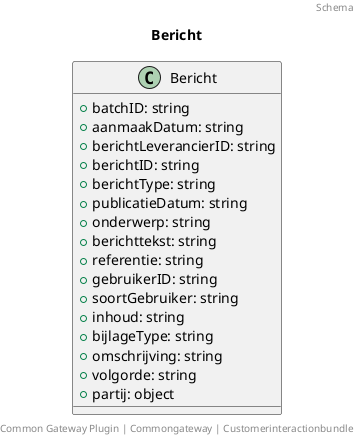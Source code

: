 @startuml
title: Bericht
footer: Common Gateway Plugin | Commongateway | Customerinteractionbundle 
header: Schema

class Bericht {
  + batchID: string
  + aanmaakDatum: string
  + berichtLeverancierID: string
  + berichtID: string
  + berichtType: string
  + publicatieDatum: string
  + onderwerp: string
  + berichttekst: string
  + referentie: string
  + gebruikerID: string
  + soortGebruiker: string
  + inhoud: string
  + bijlageType: string
  + omschrijving: string
  + volgorde: string
  + partij: object
}
@enduml
